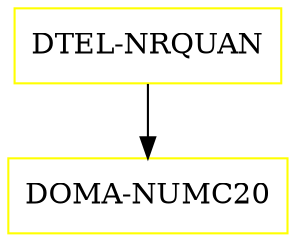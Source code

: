 digraph G {
  "DTEL-NRQUAN" [shape=box,color=yellow];
  "DOMA-NUMC20" [shape=box,color=yellow,URL="./DOMA_NUMC20.html"];
  "DTEL-NRQUAN" -> "DOMA-NUMC20";
}
